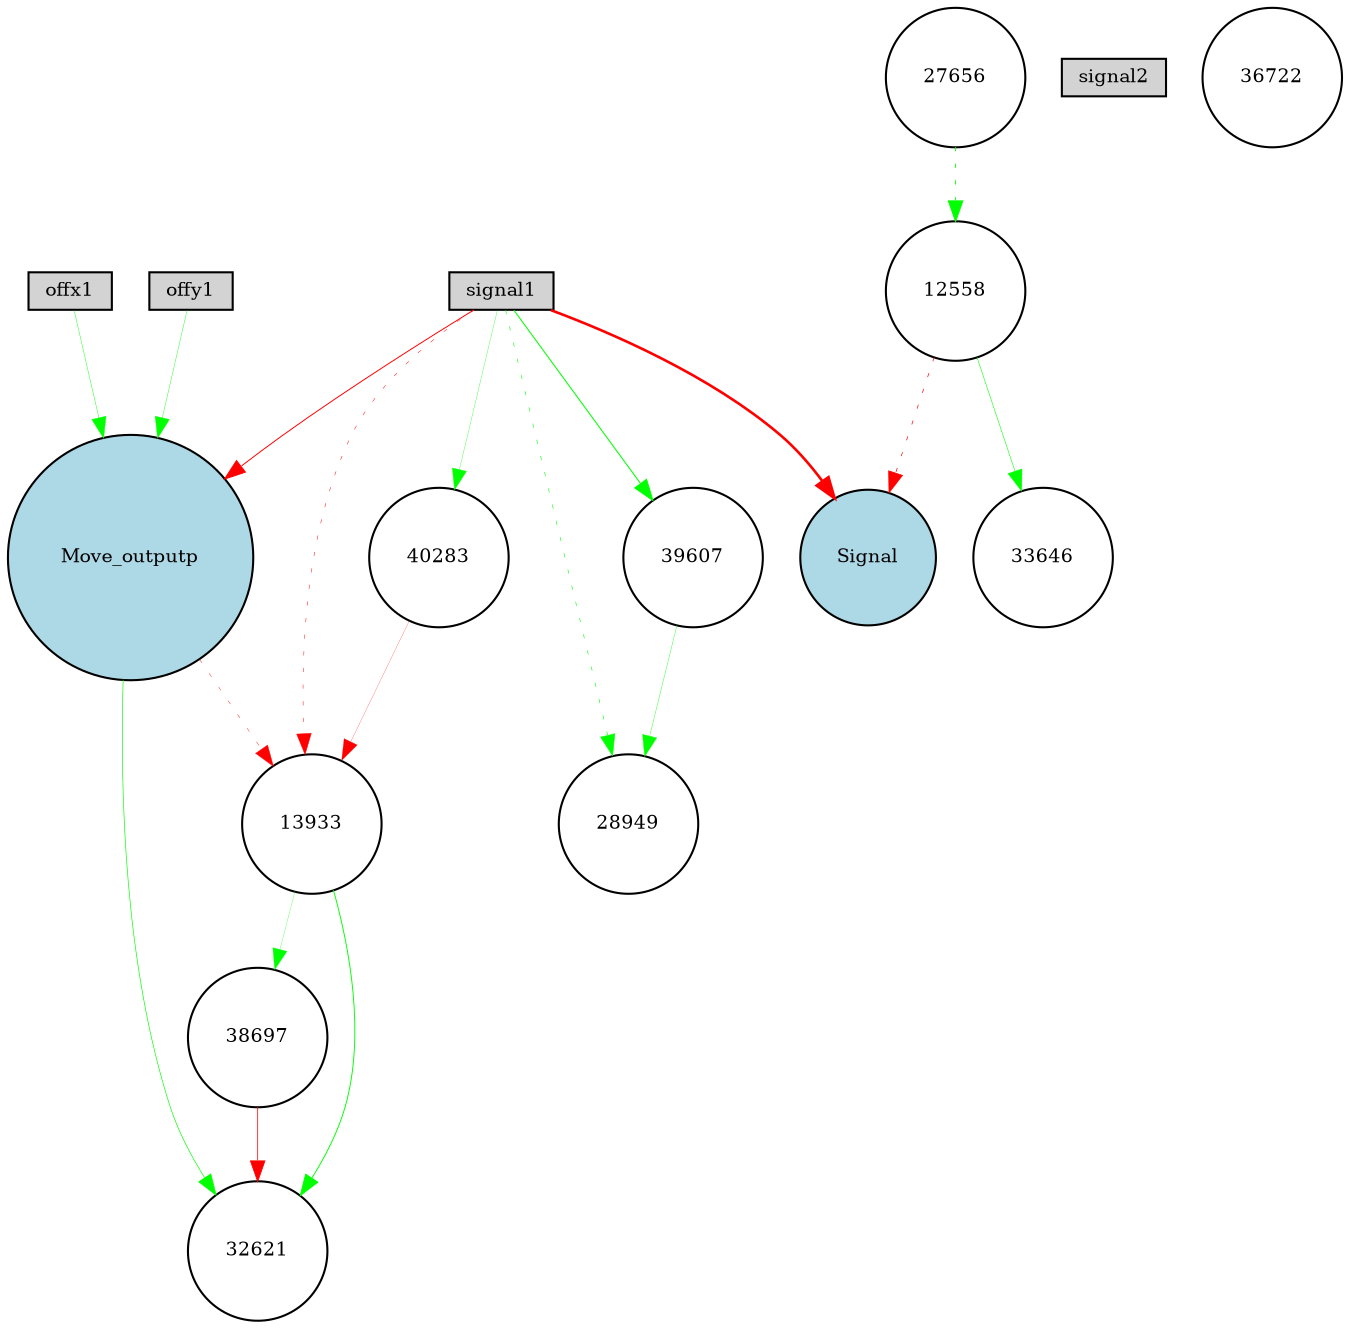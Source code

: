 digraph {
	node [fontsize=9 height=0.2 shape=circle width=0.2]
	offx1 [fillcolor=lightgray shape=box style=filled]
	offy1 [fillcolor=lightgray shape=box style=filled]
	signal1 [fillcolor=lightgray shape=box style=filled]
	signal2 [fillcolor=lightgray shape=box style=filled]
	Move_outputp [fillcolor=lightblue style=filled]
	Signal [fillcolor=lightblue style=filled]
	27656 [fillcolor=white style=filled]
	38697 [fillcolor=white style=filled]
	32621 [fillcolor=white style=filled]
	33646 [fillcolor=white style=filled]
	12558 [fillcolor=white style=filled]
	13933 [fillcolor=white style=filled]
	36722 [fillcolor=white style=filled]
	28949 [fillcolor=white style=filled]
	39607 [fillcolor=white style=filled]
	40283 [fillcolor=white style=filled]
	38697 -> 32621 [color=red penwidth=0.3727759709888764 style=solid]
	13933 -> 32621 [color=green penwidth=0.4472290827139971 style=solid]
	27656 -> 12558 [color=green penwidth=0.4333254766081859 style=dotted]
	Move_outputp -> 13933 [color=red penwidth=0.19048226268037172 style=dotted]
	Move_outputp -> 32621 [color=green penwidth=0.3167818591432572 style=solid]
	signal1 -> 28949 [color=green penwidth=0.27754406399004633 style=dotted]
	signal1 -> Move_outputp [color=red penwidth=0.4666798164397713 style=solid]
	40283 -> 13933 [color=red penwidth=0.10670401964581354 style=solid]
	signal1 -> Signal [color=red penwidth=1.2603930293412924 style=solid]
	12558 -> Signal [color=red penwidth=0.3333536675589932 style=dotted]
	39607 -> 28949 [color=green penwidth=0.17682266025239707 style=solid]
	signal1 -> 13933 [color=red penwidth=0.22610133987129113 style=dotted]
	12558 -> 33646 [color=green penwidth=0.261155744158196 style=solid]
	offy1 -> Move_outputp [color=green penwidth=0.18873655384950838 style=solid]
	13933 -> 38697 [color=green penwidth=0.1304044920471342 style=solid]
	signal1 -> 40283 [color=green penwidth=0.15031715624006448 style=solid]
	signal1 -> 39607 [color=green penwidth=0.4902719972755686 style=solid]
	offx1 -> Move_outputp [color=green penwidth=0.20140102156128087 style=solid]
}
